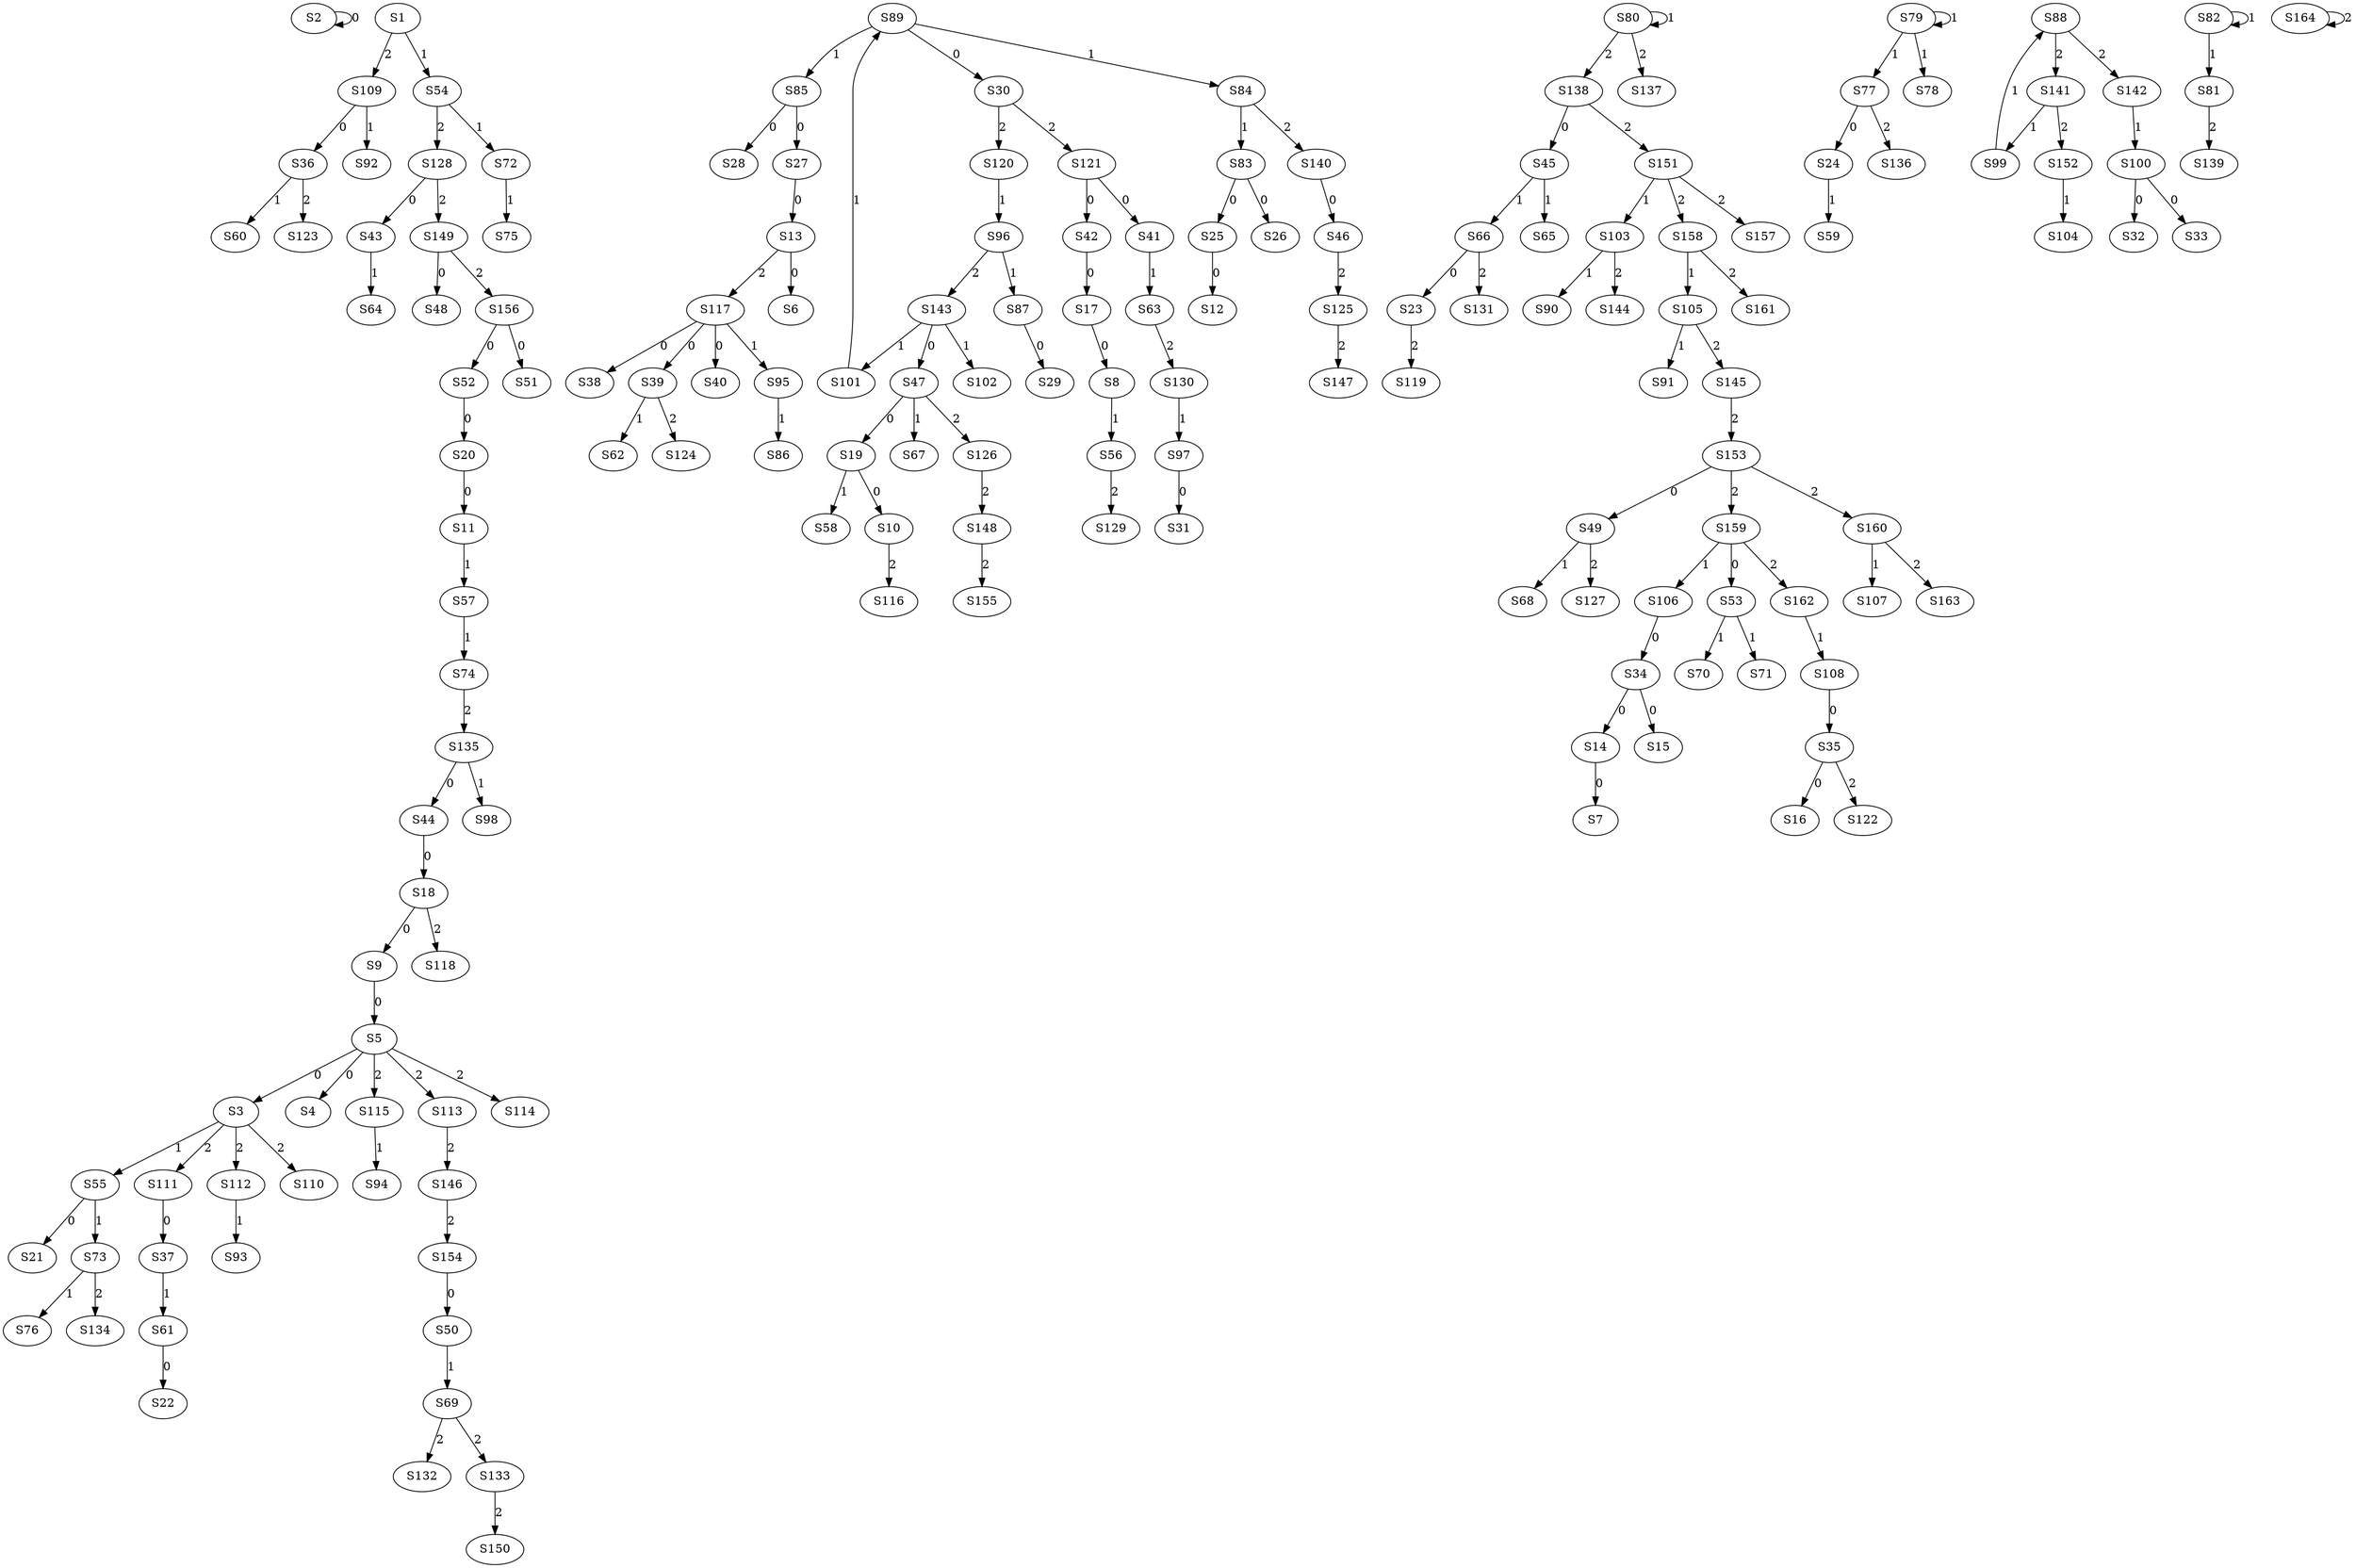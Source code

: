 strict digraph {
	S2 -> S2 [ label = 0 ];
	S5 -> S3 [ label = 0 ];
	S5 -> S4 [ label = 0 ];
	S9 -> S5 [ label = 0 ];
	S13 -> S6 [ label = 0 ];
	S14 -> S7 [ label = 0 ];
	S17 -> S8 [ label = 0 ];
	S18 -> S9 [ label = 0 ];
	S19 -> S10 [ label = 0 ];
	S20 -> S11 [ label = 0 ];
	S25 -> S12 [ label = 0 ];
	S27 -> S13 [ label = 0 ];
	S34 -> S14 [ label = 0 ];
	S34 -> S15 [ label = 0 ];
	S35 -> S16 [ label = 0 ];
	S42 -> S17 [ label = 0 ];
	S44 -> S18 [ label = 0 ];
	S47 -> S19 [ label = 0 ];
	S52 -> S20 [ label = 0 ];
	S55 -> S21 [ label = 0 ];
	S61 -> S22 [ label = 0 ];
	S66 -> S23 [ label = 0 ];
	S77 -> S24 [ label = 0 ];
	S83 -> S25 [ label = 0 ];
	S83 -> S26 [ label = 0 ];
	S85 -> S27 [ label = 0 ];
	S85 -> S28 [ label = 0 ];
	S87 -> S29 [ label = 0 ];
	S89 -> S30 [ label = 0 ];
	S97 -> S31 [ label = 0 ];
	S100 -> S32 [ label = 0 ];
	S100 -> S33 [ label = 0 ];
	S106 -> S34 [ label = 0 ];
	S108 -> S35 [ label = 0 ];
	S109 -> S36 [ label = 0 ];
	S111 -> S37 [ label = 0 ];
	S117 -> S38 [ label = 0 ];
	S117 -> S39 [ label = 0 ];
	S117 -> S40 [ label = 0 ];
	S121 -> S41 [ label = 0 ];
	S121 -> S42 [ label = 0 ];
	S128 -> S43 [ label = 0 ];
	S135 -> S44 [ label = 0 ];
	S138 -> S45 [ label = 0 ];
	S140 -> S46 [ label = 0 ];
	S143 -> S47 [ label = 0 ];
	S149 -> S48 [ label = 0 ];
	S153 -> S49 [ label = 0 ];
	S154 -> S50 [ label = 0 ];
	S156 -> S51 [ label = 0 ];
	S156 -> S52 [ label = 0 ];
	S159 -> S53 [ label = 0 ];
	S1 -> S54 [ label = 1 ];
	S3 -> S55 [ label = 1 ];
	S8 -> S56 [ label = 1 ];
	S11 -> S57 [ label = 1 ];
	S19 -> S58 [ label = 1 ];
	S24 -> S59 [ label = 1 ];
	S36 -> S60 [ label = 1 ];
	S37 -> S61 [ label = 1 ];
	S39 -> S62 [ label = 1 ];
	S41 -> S63 [ label = 1 ];
	S43 -> S64 [ label = 1 ];
	S45 -> S65 [ label = 1 ];
	S45 -> S66 [ label = 1 ];
	S47 -> S67 [ label = 1 ];
	S49 -> S68 [ label = 1 ];
	S50 -> S69 [ label = 1 ];
	S53 -> S70 [ label = 1 ];
	S53 -> S71 [ label = 1 ];
	S54 -> S72 [ label = 1 ];
	S55 -> S73 [ label = 1 ];
	S57 -> S74 [ label = 1 ];
	S72 -> S75 [ label = 1 ];
	S73 -> S76 [ label = 1 ];
	S79 -> S77 [ label = 1 ];
	S79 -> S78 [ label = 1 ];
	S79 -> S79 [ label = 1 ];
	S80 -> S80 [ label = 1 ];
	S82 -> S81 [ label = 1 ];
	S82 -> S82 [ label = 1 ];
	S84 -> S83 [ label = 1 ];
	S89 -> S84 [ label = 1 ];
	S89 -> S85 [ label = 1 ];
	S95 -> S86 [ label = 1 ];
	S96 -> S87 [ label = 1 ];
	S99 -> S88 [ label = 1 ];
	S101 -> S89 [ label = 1 ];
	S103 -> S90 [ label = 1 ];
	S105 -> S91 [ label = 1 ];
	S109 -> S92 [ label = 1 ];
	S112 -> S93 [ label = 1 ];
	S115 -> S94 [ label = 1 ];
	S117 -> S95 [ label = 1 ];
	S120 -> S96 [ label = 1 ];
	S130 -> S97 [ label = 1 ];
	S135 -> S98 [ label = 1 ];
	S141 -> S99 [ label = 1 ];
	S142 -> S100 [ label = 1 ];
	S143 -> S101 [ label = 1 ];
	S143 -> S102 [ label = 1 ];
	S151 -> S103 [ label = 1 ];
	S152 -> S104 [ label = 1 ];
	S158 -> S105 [ label = 1 ];
	S159 -> S106 [ label = 1 ];
	S160 -> S107 [ label = 1 ];
	S162 -> S108 [ label = 1 ];
	S1 -> S109 [ label = 2 ];
	S3 -> S110 [ label = 2 ];
	S3 -> S111 [ label = 2 ];
	S3 -> S112 [ label = 2 ];
	S5 -> S113 [ label = 2 ];
	S5 -> S114 [ label = 2 ];
	S5 -> S115 [ label = 2 ];
	S10 -> S116 [ label = 2 ];
	S13 -> S117 [ label = 2 ];
	S18 -> S118 [ label = 2 ];
	S23 -> S119 [ label = 2 ];
	S30 -> S120 [ label = 2 ];
	S30 -> S121 [ label = 2 ];
	S35 -> S122 [ label = 2 ];
	S36 -> S123 [ label = 2 ];
	S39 -> S124 [ label = 2 ];
	S46 -> S125 [ label = 2 ];
	S47 -> S126 [ label = 2 ];
	S49 -> S127 [ label = 2 ];
	S54 -> S128 [ label = 2 ];
	S56 -> S129 [ label = 2 ];
	S63 -> S130 [ label = 2 ];
	S66 -> S131 [ label = 2 ];
	S69 -> S132 [ label = 2 ];
	S69 -> S133 [ label = 2 ];
	S73 -> S134 [ label = 2 ];
	S74 -> S135 [ label = 2 ];
	S77 -> S136 [ label = 2 ];
	S80 -> S137 [ label = 2 ];
	S80 -> S138 [ label = 2 ];
	S81 -> S139 [ label = 2 ];
	S84 -> S140 [ label = 2 ];
	S88 -> S141 [ label = 2 ];
	S88 -> S142 [ label = 2 ];
	S96 -> S143 [ label = 2 ];
	S103 -> S144 [ label = 2 ];
	S105 -> S145 [ label = 2 ];
	S113 -> S146 [ label = 2 ];
	S125 -> S147 [ label = 2 ];
	S126 -> S148 [ label = 2 ];
	S128 -> S149 [ label = 2 ];
	S133 -> S150 [ label = 2 ];
	S138 -> S151 [ label = 2 ];
	S141 -> S152 [ label = 2 ];
	S145 -> S153 [ label = 2 ];
	S146 -> S154 [ label = 2 ];
	S148 -> S155 [ label = 2 ];
	S149 -> S156 [ label = 2 ];
	S151 -> S157 [ label = 2 ];
	S151 -> S158 [ label = 2 ];
	S153 -> S159 [ label = 2 ];
	S153 -> S160 [ label = 2 ];
	S158 -> S161 [ label = 2 ];
	S159 -> S162 [ label = 2 ];
	S160 -> S163 [ label = 2 ];
	S164 -> S164 [ label = 2 ];
}
